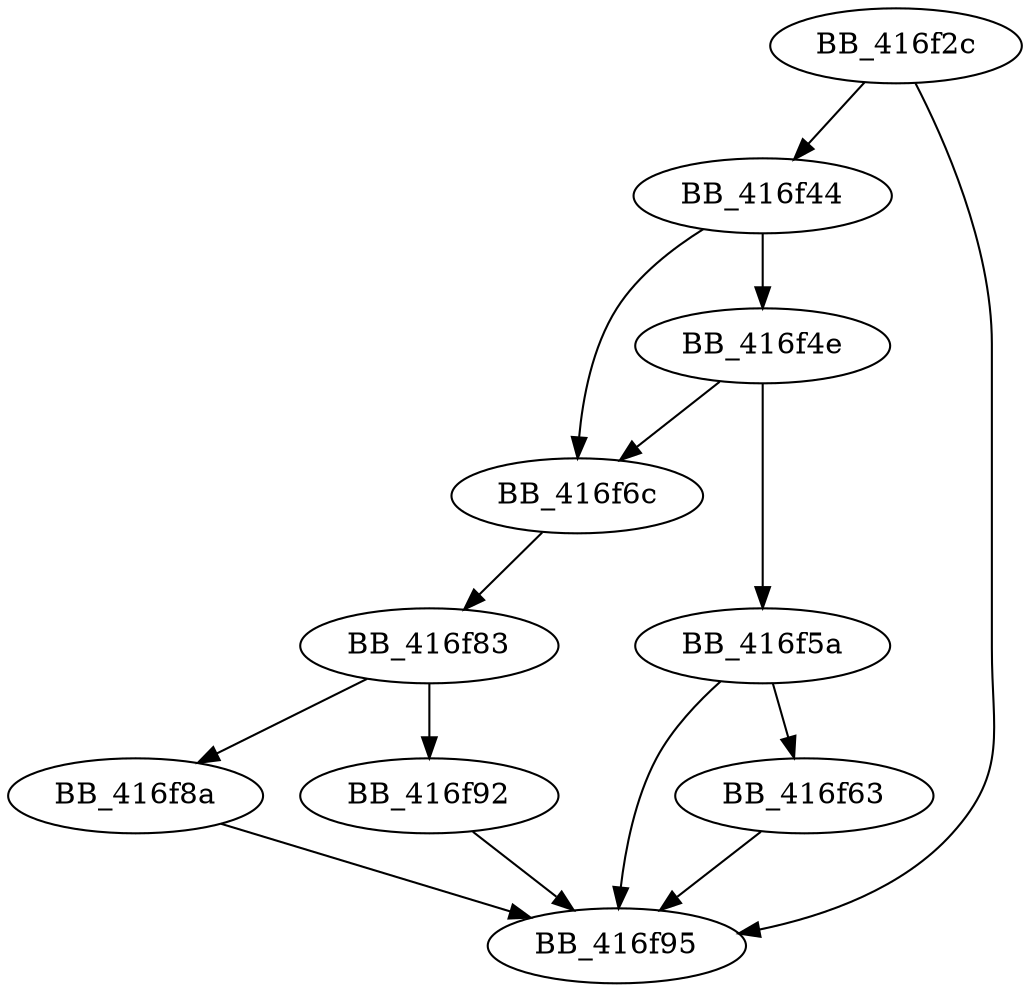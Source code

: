 DiGraph __Towupper{
BB_416f2c->BB_416f44
BB_416f2c->BB_416f95
BB_416f44->BB_416f4e
BB_416f44->BB_416f6c
BB_416f4e->BB_416f5a
BB_416f4e->BB_416f6c
BB_416f5a->BB_416f63
BB_416f5a->BB_416f95
BB_416f63->BB_416f95
BB_416f6c->BB_416f83
BB_416f83->BB_416f8a
BB_416f83->BB_416f92
BB_416f8a->BB_416f95
BB_416f92->BB_416f95
}
